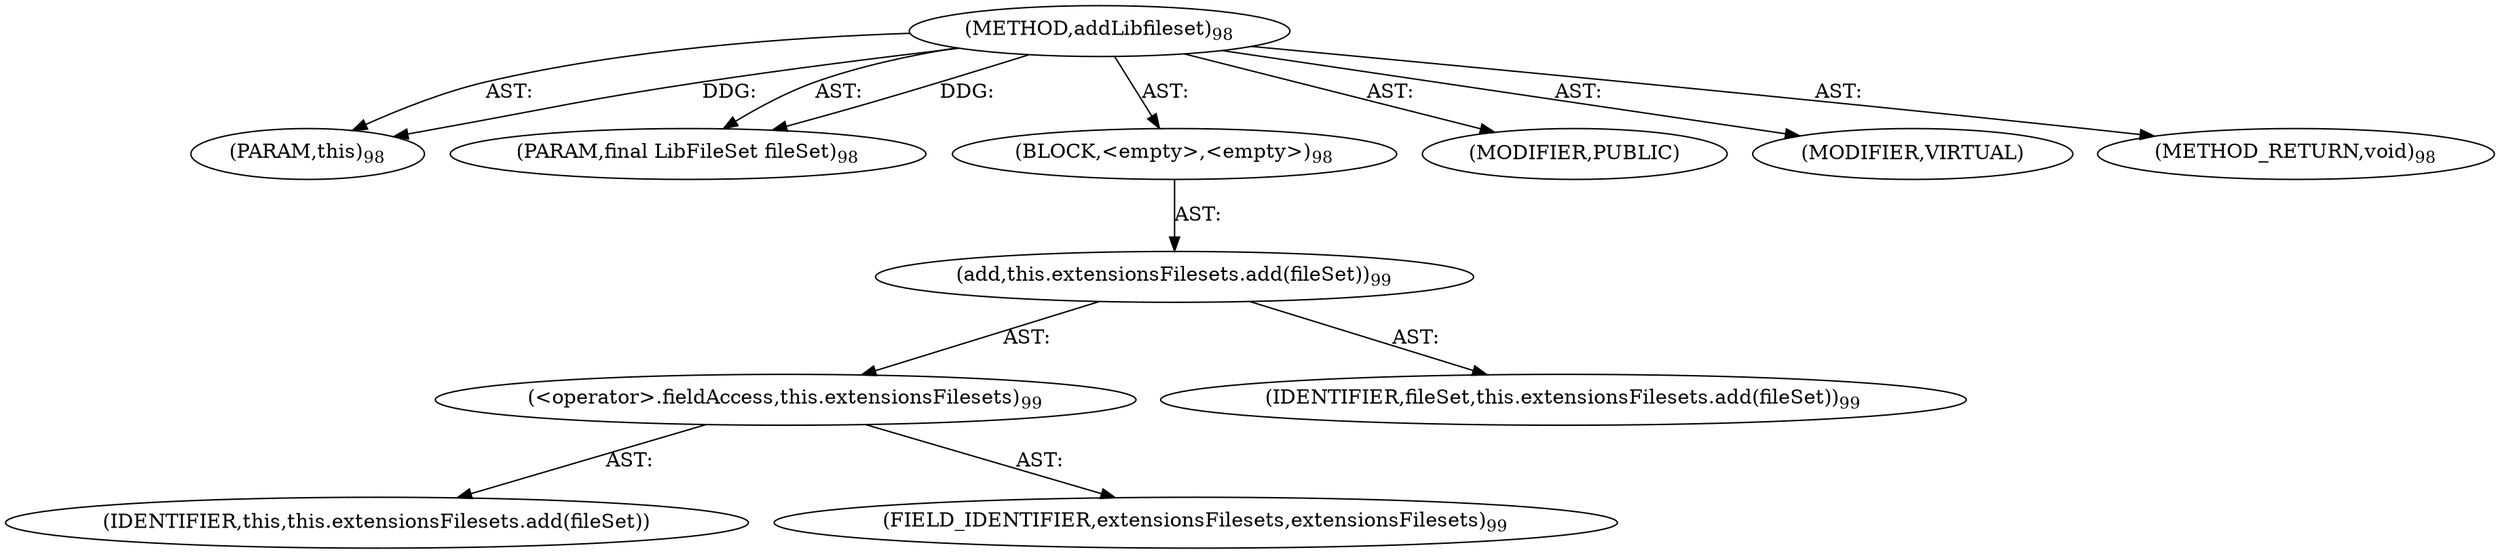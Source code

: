 digraph "addLibfileset" {  
"111669149697" [label = <(METHOD,addLibfileset)<SUB>98</SUB>> ]
"115964116996" [label = <(PARAM,this)<SUB>98</SUB>> ]
"115964116997" [label = <(PARAM,final LibFileSet fileSet)<SUB>98</SUB>> ]
"25769803777" [label = <(BLOCK,&lt;empty&gt;,&lt;empty&gt;)<SUB>98</SUB>> ]
"30064771074" [label = <(add,this.extensionsFilesets.add(fileSet))<SUB>99</SUB>> ]
"30064771075" [label = <(&lt;operator&gt;.fieldAccess,this.extensionsFilesets)<SUB>99</SUB>> ]
"68719476742" [label = <(IDENTIFIER,this,this.extensionsFilesets.add(fileSet))> ]
"55834574849" [label = <(FIELD_IDENTIFIER,extensionsFilesets,extensionsFilesets)<SUB>99</SUB>> ]
"68719476743" [label = <(IDENTIFIER,fileSet,this.extensionsFilesets.add(fileSet))<SUB>99</SUB>> ]
"133143986180" [label = <(MODIFIER,PUBLIC)> ]
"133143986181" [label = <(MODIFIER,VIRTUAL)> ]
"128849018881" [label = <(METHOD_RETURN,void)<SUB>98</SUB>> ]
  "111669149697" -> "115964116996"  [ label = "AST: "] 
  "111669149697" -> "115964116997"  [ label = "AST: "] 
  "111669149697" -> "25769803777"  [ label = "AST: "] 
  "111669149697" -> "133143986180"  [ label = "AST: "] 
  "111669149697" -> "133143986181"  [ label = "AST: "] 
  "111669149697" -> "128849018881"  [ label = "AST: "] 
  "25769803777" -> "30064771074"  [ label = "AST: "] 
  "30064771074" -> "30064771075"  [ label = "AST: "] 
  "30064771074" -> "68719476743"  [ label = "AST: "] 
  "30064771075" -> "68719476742"  [ label = "AST: "] 
  "30064771075" -> "55834574849"  [ label = "AST: "] 
  "111669149697" -> "115964116996"  [ label = "DDG: "] 
  "111669149697" -> "115964116997"  [ label = "DDG: "] 
}
